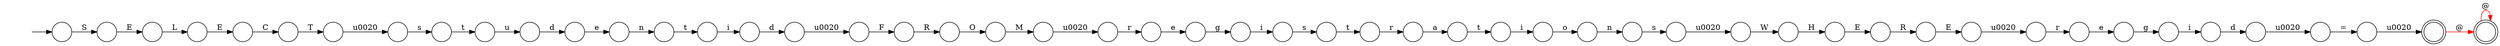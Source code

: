 digraph Automaton {
  rankdir = LR;
  0 [shape=circle,label=""];
  0 -> 6 [label="F"]
  1 [shape=circle,label=""];
  1 -> 47 [label="E"]
  2 [shape=circle,label=""];
  2 -> 39 [label="\u0020"]
  3 [shape=circle,label=""];
  3 -> 26 [label="o"]
  4 [shape=circle,label=""];
  4 -> 11 [label="i"]
  5 [shape=circle,label=""];
  5 -> 30 [label="t"]
  6 [shape=circle,label=""];
  6 -> 20 [label="R"]
  7 [shape=circle,label=""];
  7 -> 9 [label="n"]
  8 [shape=circle,label=""];
  8 -> 46 [label="d"]
  9 [shape=circle,label=""];
  9 -> 35 [label="t"]
  10 [shape=circle,label=""];
  10 -> 45 [label="t"]
  11 [shape=circle,label=""];
  11 -> 17 [label="d"]
  12 [shape=circle,label=""];
  12 -> 7 [label="e"]
  13 [shape=circle,label=""];
  13 -> 10 [label="s"]
  14 [shape=circle,label=""];
  14 -> 5 [label="a"]
  15 [shape=circle,label=""];
  15 -> 33 [label="r"]
  16 [shape=circle,label=""];
  16 -> 19 [label="M"]
  17 [shape=circle,label=""];
  17 -> 32 [label="\u0020"]
  18 [shape=circle,label=""];
  18 -> 31 [label="E"]
  19 [shape=circle,label=""];
  19 -> 15 [label="\u0020"]
  20 [shape=circle,label=""];
  20 -> 16 [label="O"]
  21 [shape=circle,label=""];
  21 -> 18 [label="L"]
  22 [shape=circle,label=""];
  22 -> 21 [label="E"]
  23 [shape=circle,label=""];
  23 -> 12 [label="d"]
  24 [shape=circle,label=""];
  24 -> 4 [label="g"]
  25 [shape=circle,label=""];
  25 -> 40 [label="s"]
  26 [shape=circle,label=""];
  26 -> 29 [label="n"]
  27 [shape=circle,label=""];
  27 -> 37 [label="E"]
  28 [shape=circle,label=""];
  28 -> 13 [label="\u0020"]
  29 [shape=circle,label=""];
  29 -> 2 [label="s"]
  30 [shape=circle,label=""];
  30 -> 3 [label="i"]
  31 [shape=circle,label=""];
  31 -> 42 [label="C"]
  32 [shape=circle,label=""];
  32 -> 38 [label="="]
  33 [shape=circle,label=""];
  33 -> 50 [label="e"]
  34 [shape=circle,label=""];
  34 -> 14 [label="r"]
  35 [shape=circle,label=""];
  35 -> 8 [label="i"]
  36 [shape=circle,label=""];
  initial [shape=plaintext,label=""];
  initial -> 36
  36 -> 22 [label="S"]
  37 [shape=circle,label=""];
  37 -> 1 [label="R"]
  38 [shape=circle,label=""];
  38 -> 43 [label="\u0020"]
  39 [shape=circle,label=""];
  39 -> 51 [label="W"]
  40 [shape=circle,label=""];
  40 -> 34 [label="t"]
  41 [shape=circle,label=""];
  41 -> 48 [label="r"]
  42 [shape=circle,label=""];
  42 -> 28 [label="T"]
  43 [shape=doublecircle,label=""];
  43 -> 49 [label="@",color=red]
  44 [shape=circle,label=""];
  44 -> 25 [label="i"]
  45 [shape=circle,label=""];
  45 -> 23 [label="u"]
  46 [shape=circle,label=""];
  46 -> 0 [label="\u0020"]
  47 [shape=circle,label=""];
  47 -> 41 [label="\u0020"]
  48 [shape=circle,label=""];
  48 -> 24 [label="e"]
  49 [shape=doublecircle,label=""];
  49 -> 49 [label="@",color=red]
  50 [shape=circle,label=""];
  50 -> 44 [label="g"]
  51 [shape=circle,label=""];
  51 -> 27 [label="H"]
}

